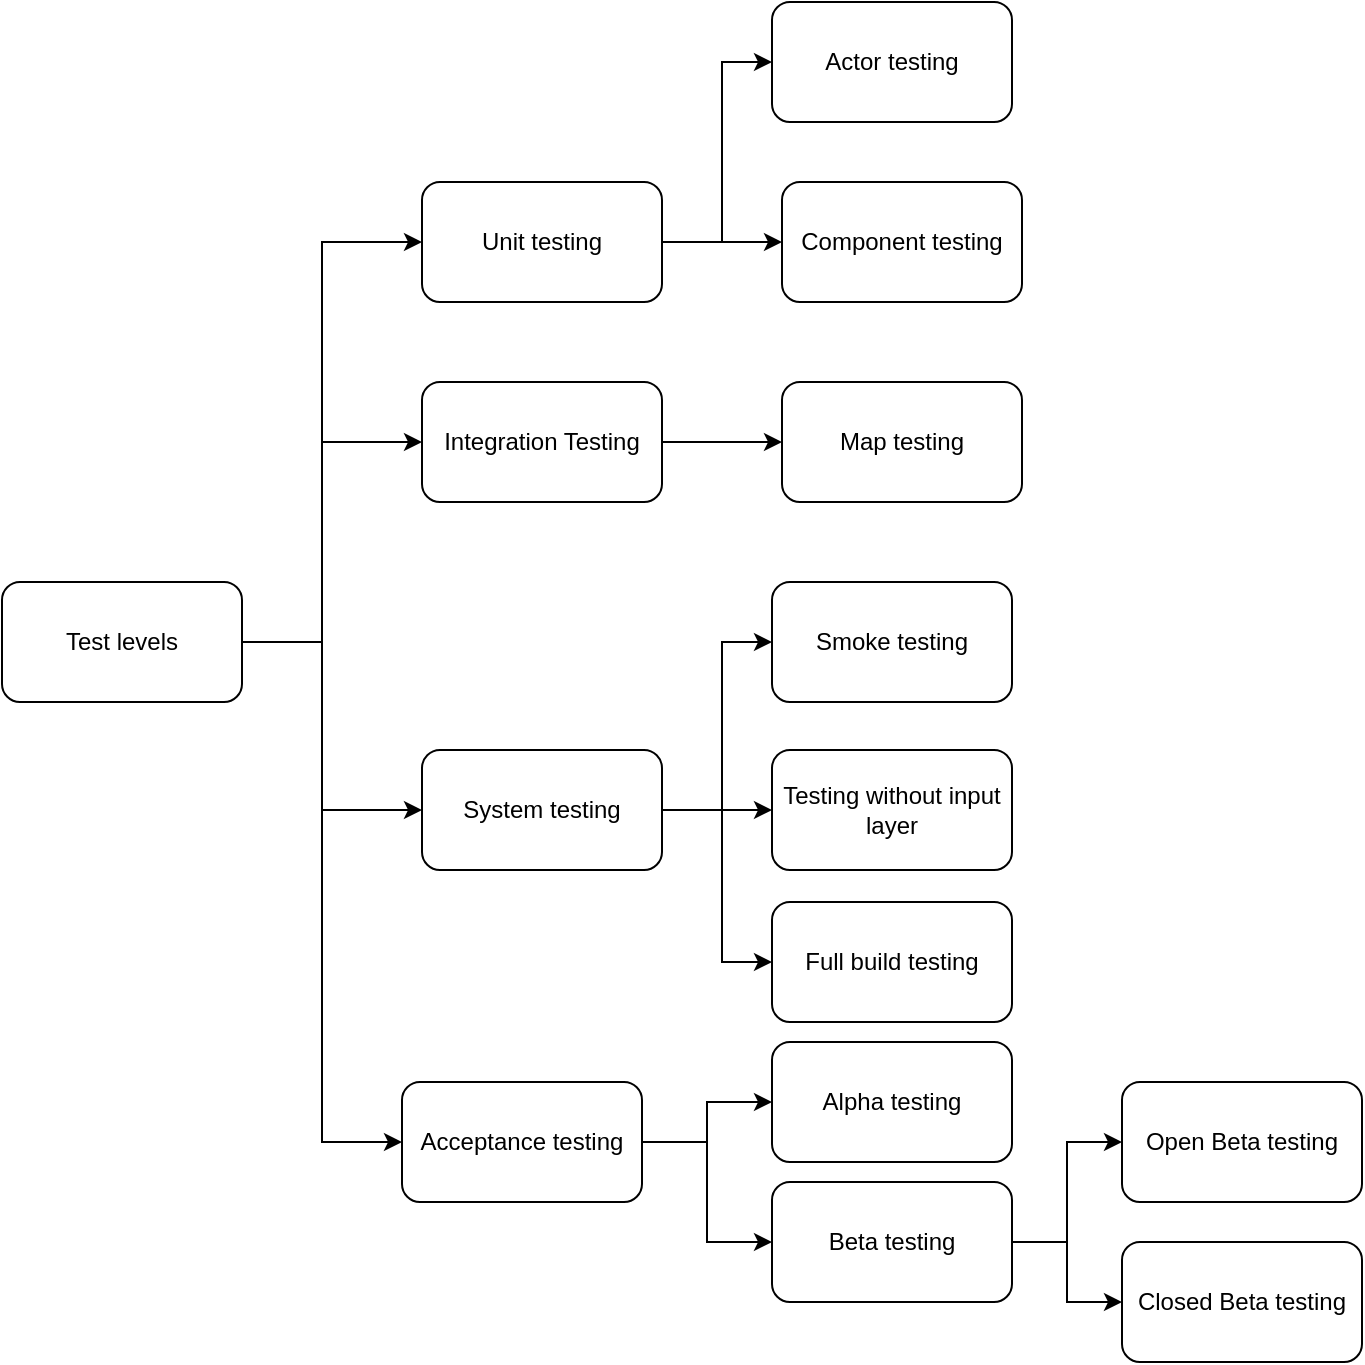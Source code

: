 <mxfile version="21.5.2" type="github">
  <diagram name="Page-1" id="OCHNUz_FZmkZ0Jkz8ia_">
    <mxGraphModel dx="1434" dy="756" grid="1" gridSize="10" guides="1" tooltips="1" connect="1" arrows="1" fold="1" page="1" pageScale="1" pageWidth="1169" pageHeight="827" math="0" shadow="0">
      <root>
        <mxCell id="0" />
        <mxCell id="1" parent="0" />
        <mxCell id="Sd0l3WHVSOWYdTkdYJbu-4" value="" style="edgeStyle=orthogonalEdgeStyle;rounded=0;orthogonalLoop=1;jettySize=auto;html=1;entryX=0;entryY=0.5;entryDx=0;entryDy=0;" edge="1" parent="1" source="Sd0l3WHVSOWYdTkdYJbu-1" target="Sd0l3WHVSOWYdTkdYJbu-3">
          <mxGeometry relative="1" as="geometry">
            <Array as="points">
              <mxPoint x="240" y="330" />
              <mxPoint x="240" y="130" />
            </Array>
          </mxGeometry>
        </mxCell>
        <mxCell id="Sd0l3WHVSOWYdTkdYJbu-6" value="" style="edgeStyle=orthogonalEdgeStyle;rounded=0;orthogonalLoop=1;jettySize=auto;html=1;entryX=0;entryY=0.5;entryDx=0;entryDy=0;" edge="1" parent="1" source="Sd0l3WHVSOWYdTkdYJbu-1" target="Sd0l3WHVSOWYdTkdYJbu-5">
          <mxGeometry relative="1" as="geometry">
            <Array as="points">
              <mxPoint x="240" y="330" />
              <mxPoint x="240" y="230" />
            </Array>
          </mxGeometry>
        </mxCell>
        <mxCell id="Sd0l3WHVSOWYdTkdYJbu-8" value="" style="edgeStyle=orthogonalEdgeStyle;rounded=0;orthogonalLoop=1;jettySize=auto;html=1;" edge="1" parent="1" source="Sd0l3WHVSOWYdTkdYJbu-1" target="Sd0l3WHVSOWYdTkdYJbu-7">
          <mxGeometry relative="1" as="geometry">
            <Array as="points">
              <mxPoint x="240" y="330" />
              <mxPoint x="240" y="414" />
            </Array>
          </mxGeometry>
        </mxCell>
        <mxCell id="Sd0l3WHVSOWYdTkdYJbu-11" value="" style="edgeStyle=orthogonalEdgeStyle;rounded=0;orthogonalLoop=1;jettySize=auto;html=1;" edge="1" parent="1" source="Sd0l3WHVSOWYdTkdYJbu-1" target="Sd0l3WHVSOWYdTkdYJbu-10">
          <mxGeometry relative="1" as="geometry">
            <Array as="points">
              <mxPoint x="240" y="330" />
              <mxPoint x="240" y="580" />
            </Array>
          </mxGeometry>
        </mxCell>
        <mxCell id="Sd0l3WHVSOWYdTkdYJbu-1" value="Test levels" style="rounded=1;whiteSpace=wrap;html=1;" vertex="1" parent="1">
          <mxGeometry x="80" y="300" width="120" height="60" as="geometry" />
        </mxCell>
        <mxCell id="Sd0l3WHVSOWYdTkdYJbu-15" value="" style="edgeStyle=orthogonalEdgeStyle;rounded=0;orthogonalLoop=1;jettySize=auto;html=1;entryX=0;entryY=0.5;entryDx=0;entryDy=0;" edge="1" parent="1" source="Sd0l3WHVSOWYdTkdYJbu-3" target="Sd0l3WHVSOWYdTkdYJbu-18">
          <mxGeometry relative="1" as="geometry" />
        </mxCell>
        <mxCell id="Sd0l3WHVSOWYdTkdYJbu-17" value="" style="edgeStyle=orthogonalEdgeStyle;rounded=0;orthogonalLoop=1;jettySize=auto;html=1;" edge="1" parent="1" source="Sd0l3WHVSOWYdTkdYJbu-3" target="Sd0l3WHVSOWYdTkdYJbu-14">
          <mxGeometry relative="1" as="geometry">
            <Array as="points">
              <mxPoint x="440" y="130" />
              <mxPoint x="440" y="40" />
            </Array>
          </mxGeometry>
        </mxCell>
        <mxCell id="Sd0l3WHVSOWYdTkdYJbu-3" value="Unit testing" style="rounded=1;whiteSpace=wrap;html=1;" vertex="1" parent="1">
          <mxGeometry x="290" y="100" width="120" height="60" as="geometry" />
        </mxCell>
        <mxCell id="Sd0l3WHVSOWYdTkdYJbu-13" value="" style="edgeStyle=orthogonalEdgeStyle;rounded=0;orthogonalLoop=1;jettySize=auto;html=1;" edge="1" parent="1" source="Sd0l3WHVSOWYdTkdYJbu-5" target="Sd0l3WHVSOWYdTkdYJbu-12">
          <mxGeometry relative="1" as="geometry" />
        </mxCell>
        <mxCell id="Sd0l3WHVSOWYdTkdYJbu-5" value="Integration Testing" style="rounded=1;whiteSpace=wrap;html=1;" vertex="1" parent="1">
          <mxGeometry x="290" y="200" width="120" height="60" as="geometry" />
        </mxCell>
        <mxCell id="Sd0l3WHVSOWYdTkdYJbu-21" value="" style="edgeStyle=orthogonalEdgeStyle;rounded=0;orthogonalLoop=1;jettySize=auto;html=1;entryX=0;entryY=0.5;entryDx=0;entryDy=0;" edge="1" parent="1" source="Sd0l3WHVSOWYdTkdYJbu-7" target="Sd0l3WHVSOWYdTkdYJbu-27">
          <mxGeometry relative="1" as="geometry">
            <mxPoint x="460" y="414" as="targetPoint" />
          </mxGeometry>
        </mxCell>
        <mxCell id="Sd0l3WHVSOWYdTkdYJbu-22" value="" style="edgeStyle=orthogonalEdgeStyle;rounded=0;orthogonalLoop=1;jettySize=auto;html=1;" edge="1" parent="1" source="Sd0l3WHVSOWYdTkdYJbu-7" target="Sd0l3WHVSOWYdTkdYJbu-19">
          <mxGeometry relative="1" as="geometry">
            <Array as="points">
              <mxPoint x="440" y="414" />
              <mxPoint x="440" y="330" />
            </Array>
          </mxGeometry>
        </mxCell>
        <mxCell id="Sd0l3WHVSOWYdTkdYJbu-7" value="System testing" style="rounded=1;whiteSpace=wrap;html=1;" vertex="1" parent="1">
          <mxGeometry x="290" y="384" width="120" height="60" as="geometry" />
        </mxCell>
        <mxCell id="Sd0l3WHVSOWYdTkdYJbu-30" value="" style="edgeStyle=orthogonalEdgeStyle;rounded=0;orthogonalLoop=1;jettySize=auto;html=1;" edge="1" parent="1" source="Sd0l3WHVSOWYdTkdYJbu-10" target="Sd0l3WHVSOWYdTkdYJbu-29">
          <mxGeometry relative="1" as="geometry" />
        </mxCell>
        <mxCell id="Sd0l3WHVSOWYdTkdYJbu-10" value="Acceptance testing" style="rounded=1;whiteSpace=wrap;html=1;" vertex="1" parent="1">
          <mxGeometry x="280" y="550" width="120" height="60" as="geometry" />
        </mxCell>
        <mxCell id="Sd0l3WHVSOWYdTkdYJbu-12" value="Map testing" style="rounded=1;whiteSpace=wrap;html=1;" vertex="1" parent="1">
          <mxGeometry x="470" y="200" width="120" height="60" as="geometry" />
        </mxCell>
        <mxCell id="Sd0l3WHVSOWYdTkdYJbu-14" value="Actor testing" style="rounded=1;whiteSpace=wrap;html=1;" vertex="1" parent="1">
          <mxGeometry x="465" y="10" width="120" height="60" as="geometry" />
        </mxCell>
        <mxCell id="Sd0l3WHVSOWYdTkdYJbu-18" value="Component testing" style="rounded=1;whiteSpace=wrap;html=1;" vertex="1" parent="1">
          <mxGeometry x="470" y="100" width="120" height="60" as="geometry" />
        </mxCell>
        <mxCell id="Sd0l3WHVSOWYdTkdYJbu-19" value="Smoke testing" style="rounded=1;whiteSpace=wrap;html=1;" vertex="1" parent="1">
          <mxGeometry x="465" y="300" width="120" height="60" as="geometry" />
        </mxCell>
        <mxCell id="Sd0l3WHVSOWYdTkdYJbu-25" value="" style="edgeStyle=orthogonalEdgeStyle;rounded=0;orthogonalLoop=1;jettySize=auto;html=1;exitX=1;exitY=0.5;exitDx=0;exitDy=0;entryX=0;entryY=0.5;entryDx=0;entryDy=0;" edge="1" parent="1" target="Sd0l3WHVSOWYdTkdYJbu-26" source="Sd0l3WHVSOWYdTkdYJbu-7">
          <mxGeometry relative="1" as="geometry">
            <mxPoint x="410" y="509.5" as="sourcePoint" />
            <Array as="points">
              <mxPoint x="440" y="414" />
              <mxPoint x="440" y="490" />
            </Array>
          </mxGeometry>
        </mxCell>
        <mxCell id="Sd0l3WHVSOWYdTkdYJbu-26" value="Full build testing" style="rounded=1;whiteSpace=wrap;html=1;" vertex="1" parent="1">
          <mxGeometry x="465" y="460" width="120" height="60" as="geometry" />
        </mxCell>
        <mxCell id="Sd0l3WHVSOWYdTkdYJbu-27" value="Testing without input layer" style="rounded=1;whiteSpace=wrap;html=1;" vertex="1" parent="1">
          <mxGeometry x="465" y="384" width="120" height="60" as="geometry" />
        </mxCell>
        <mxCell id="Sd0l3WHVSOWYdTkdYJbu-29" value="Alpha testing" style="rounded=1;whiteSpace=wrap;html=1;" vertex="1" parent="1">
          <mxGeometry x="465" y="530" width="120" height="60" as="geometry" />
        </mxCell>
        <mxCell id="Sd0l3WHVSOWYdTkdYJbu-34" value="" style="edgeStyle=orthogonalEdgeStyle;rounded=0;orthogonalLoop=1;jettySize=auto;html=1;" edge="1" parent="1" source="Sd0l3WHVSOWYdTkdYJbu-31" target="Sd0l3WHVSOWYdTkdYJbu-33">
          <mxGeometry relative="1" as="geometry" />
        </mxCell>
        <mxCell id="Sd0l3WHVSOWYdTkdYJbu-38" value="" style="edgeStyle=orthogonalEdgeStyle;rounded=0;orthogonalLoop=1;jettySize=auto;html=1;" edge="1" parent="1" source="Sd0l3WHVSOWYdTkdYJbu-31" target="Sd0l3WHVSOWYdTkdYJbu-37">
          <mxGeometry relative="1" as="geometry" />
        </mxCell>
        <mxCell id="Sd0l3WHVSOWYdTkdYJbu-31" value="Beta testing" style="rounded=1;whiteSpace=wrap;html=1;" vertex="1" parent="1">
          <mxGeometry x="465" y="600" width="120" height="60" as="geometry" />
        </mxCell>
        <mxCell id="Sd0l3WHVSOWYdTkdYJbu-32" value="" style="edgeStyle=orthogonalEdgeStyle;rounded=0;orthogonalLoop=1;jettySize=auto;html=1;exitX=1;exitY=0.5;exitDx=0;exitDy=0;entryX=0;entryY=0.5;entryDx=0;entryDy=0;" edge="1" parent="1" source="Sd0l3WHVSOWYdTkdYJbu-10" target="Sd0l3WHVSOWYdTkdYJbu-31">
          <mxGeometry relative="1" as="geometry">
            <mxPoint x="410" y="590" as="sourcePoint" />
            <mxPoint x="475" y="570" as="targetPoint" />
          </mxGeometry>
        </mxCell>
        <mxCell id="Sd0l3WHVSOWYdTkdYJbu-33" value="Open Beta testing" style="rounded=1;whiteSpace=wrap;html=1;" vertex="1" parent="1">
          <mxGeometry x="640" y="550" width="120" height="60" as="geometry" />
        </mxCell>
        <mxCell id="Sd0l3WHVSOWYdTkdYJbu-37" value="Closed Beta testing" style="rounded=1;whiteSpace=wrap;html=1;" vertex="1" parent="1">
          <mxGeometry x="640" y="630" width="120" height="60" as="geometry" />
        </mxCell>
      </root>
    </mxGraphModel>
  </diagram>
</mxfile>
